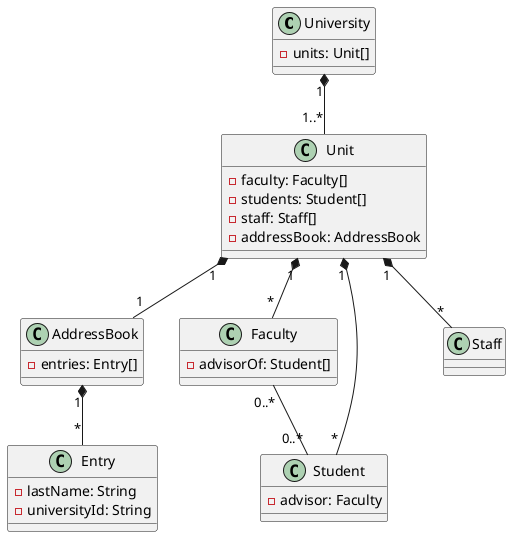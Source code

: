 @startuml
class University {
    - units: Unit[]
}

class Unit {
    - faculty: Faculty[]
    - students: Student[]
    - staff: Staff[]
    - addressBook: AddressBook
}

class AddressBook {
    - entries: Entry[]
}

class Entry {
    - lastName: String
    - universityId: String
}

class Faculty {
    - advisorOf: Student[]
}

class Student {
    - advisor: Faculty
}

class Staff {
}

University "1" *-- "1..*" Unit
Unit "1" *-- "*" Faculty
Unit "1" *-- "*" Student
Unit "1" *-- "*" Staff
Unit "1" *-- "1" AddressBook
AddressBook "1" *-- "*" Entry
Faculty "0..*" -- "0..*" Student
@enduml